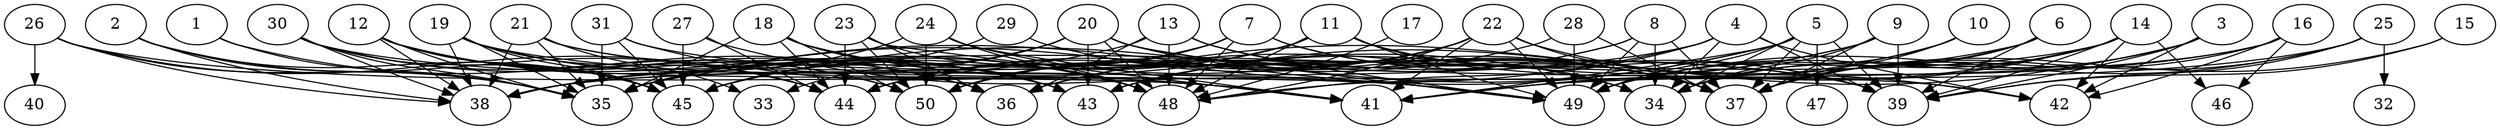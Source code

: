 // DAG automatically generated by daggen at Thu Oct  3 14:07:57 2019
// ./daggen --dot -n 50 --ccr 0.3 --fat 0.9 --regular 0.9 --density 0.5 --mindata 5242880 --maxdata 52428800 
digraph G {
  1 [size="160986453", alpha="0.08", expect_size="48295936"] 
  1 -> 35 [size ="48295936"]
  1 -> 36 [size ="48295936"]
  2 [size="81704960", alpha="0.14", expect_size="24511488"] 
  2 -> 35 [size ="24511488"]
  2 -> 38 [size ="24511488"]
  2 -> 44 [size ="24511488"]
  2 -> 45 [size ="24511488"]
  3 [size="111441920", alpha="0.10", expect_size="33432576"] 
  3 -> 34 [size ="33432576"]
  3 -> 36 [size ="33432576"]
  3 -> 39 [size ="33432576"]
  3 -> 42 [size ="33432576"]
  3 -> 49 [size ="33432576"]
  4 [size="163024213", alpha="0.15", expect_size="48907264"] 
  4 -> 34 [size ="48907264"]
  4 -> 35 [size ="48907264"]
  4 -> 38 [size ="48907264"]
  4 -> 39 [size ="48907264"]
  4 -> 42 [size ="48907264"]
  4 -> 48 [size ="48907264"]
  5 [size="162983253", alpha="0.14", expect_size="48894976"] 
  5 -> 34 [size ="48894976"]
  5 -> 35 [size ="48894976"]
  5 -> 37 [size ="48894976"]
  5 -> 39 [size ="48894976"]
  5 -> 41 [size ="48894976"]
  5 -> 45 [size ="48894976"]
  5 -> 47 [size ="48894976"]
  5 -> 49 [size ="48894976"]
  6 [size="112059733", alpha="0.06", expect_size="33617920"] 
  6 -> 37 [size ="33617920"]
  6 -> 38 [size ="33617920"]
  6 -> 39 [size ="33617920"]
  6 -> 49 [size ="33617920"]
  7 [size="18339840", alpha="0.11", expect_size="5501952"] 
  7 -> 37 [size ="5501952"]
  7 -> 39 [size ="5501952"]
  7 -> 44 [size ="5501952"]
  7 -> 45 [size ="5501952"]
  7 -> 48 [size ="5501952"]
  7 -> 50 [size ="5501952"]
  8 [size="95699627", alpha="0.15", expect_size="28709888"] 
  8 -> 34 [size ="28709888"]
  8 -> 36 [size ="28709888"]
  8 -> 37 [size ="28709888"]
  8 -> 49 [size ="28709888"]
  8 -> 50 [size ="28709888"]
  9 [size="113428480", alpha="0.04", expect_size="34028544"] 
  9 -> 34 [size ="34028544"]
  9 -> 36 [size ="34028544"]
  9 -> 37 [size ="34028544"]
  9 -> 39 [size ="34028544"]
  9 -> 43 [size ="34028544"]
  10 [size="142974293", alpha="0.09", expect_size="42892288"] 
  10 -> 34 [size ="42892288"]
  10 -> 37 [size ="42892288"]
  10 -> 41 [size ="42892288"]
  11 [size="34942293", alpha="0.12", expect_size="10482688"] 
  11 -> 34 [size ="10482688"]
  11 -> 39 [size ="10482688"]
  11 -> 44 [size ="10482688"]
  11 -> 45 [size ="10482688"]
  11 -> 48 [size ="10482688"]
  11 -> 49 [size ="10482688"]
  11 -> 50 [size ="10482688"]
  12 [size="100631893", alpha="0.10", expect_size="30189568"] 
  12 -> 35 [size ="30189568"]
  12 -> 36 [size ="30189568"]
  12 -> 38 [size ="30189568"]
  12 -> 43 [size ="30189568"]
  12 -> 45 [size ="30189568"]
  12 -> 48 [size ="30189568"]
  12 -> 50 [size ="30189568"]
  13 [size="50568533", alpha="0.05", expect_size="15170560"] 
  13 -> 35 [size ="15170560"]
  13 -> 36 [size ="15170560"]
  13 -> 37 [size ="15170560"]
  13 -> 48 [size ="15170560"]
  13 -> 49 [size ="15170560"]
  14 [size="130368853", alpha="0.09", expect_size="39110656"] 
  14 -> 37 [size ="39110656"]
  14 -> 39 [size ="39110656"]
  14 -> 41 [size ="39110656"]
  14 -> 42 [size ="39110656"]
  14 -> 43 [size ="39110656"]
  14 -> 44 [size ="39110656"]
  14 -> 46 [size ="39110656"]
  14 -> 49 [size ="39110656"]
  15 [size="88599893", alpha="0.14", expect_size="26579968"] 
  15 -> 37 [size ="26579968"]
  15 -> 39 [size ="26579968"]
  16 [size="43530240", alpha="0.16", expect_size="13059072"] 
  16 -> 35 [size ="13059072"]
  16 -> 37 [size ="13059072"]
  16 -> 41 [size ="13059072"]
  16 -> 42 [size ="13059072"]
  16 -> 46 [size ="13059072"]
  17 [size="89060693", alpha="0.13", expect_size="26718208"] 
  17 -> 48 [size ="26718208"]
  18 [size="18097493", alpha="0.17", expect_size="5429248"] 
  18 -> 34 [size ="5429248"]
  18 -> 35 [size ="5429248"]
  18 -> 43 [size ="5429248"]
  18 -> 44 [size ="5429248"]
  18 -> 48 [size ="5429248"]
  18 -> 50 [size ="5429248"]
  19 [size="138850987", alpha="0.09", expect_size="41655296"] 
  19 -> 35 [size ="41655296"]
  19 -> 38 [size ="41655296"]
  19 -> 43 [size ="41655296"]
  19 -> 44 [size ="41655296"]
  19 -> 45 [size ="41655296"]
  19 -> 48 [size ="41655296"]
  19 -> 49 [size ="41655296"]
  20 [size="167584427", alpha="0.08", expect_size="50275328"] 
  20 -> 33 [size ="50275328"]
  20 -> 37 [size ="50275328"]
  20 -> 38 [size ="50275328"]
  20 -> 42 [size ="50275328"]
  20 -> 43 [size ="50275328"]
  20 -> 45 [size ="50275328"]
  20 -> 48 [size ="50275328"]
  20 -> 49 [size ="50275328"]
  21 [size="81298773", alpha="0.06", expect_size="24389632"] 
  21 -> 33 [size ="24389632"]
  21 -> 35 [size ="24389632"]
  21 -> 38 [size ="24389632"]
  21 -> 39 [size ="24389632"]
  21 -> 49 [size ="24389632"]
  22 [size="174049280", alpha="0.12", expect_size="52214784"] 
  22 -> 37 [size ="52214784"]
  22 -> 41 [size ="52214784"]
  22 -> 42 [size ="52214784"]
  22 -> 43 [size ="52214784"]
  22 -> 44 [size ="52214784"]
  22 -> 48 [size ="52214784"]
  22 -> 49 [size ="52214784"]
  22 -> 50 [size ="52214784"]
  23 [size="97355093", alpha="0.11", expect_size="29206528"] 
  23 -> 36 [size ="29206528"]
  23 -> 41 [size ="29206528"]
  23 -> 44 [size ="29206528"]
  23 -> 48 [size ="29206528"]
  23 -> 50 [size ="29206528"]
  24 [size="138151253", alpha="0.07", expect_size="41445376"] 
  24 -> 37 [size ="41445376"]
  24 -> 38 [size ="41445376"]
  24 -> 41 [size ="41445376"]
  24 -> 48 [size ="41445376"]
  24 -> 50 [size ="41445376"]
  25 [size="55453013", alpha="0.02", expect_size="16635904"] 
  25 -> 32 [size ="16635904"]
  25 -> 37 [size ="16635904"]
  25 -> 39 [size ="16635904"]
  25 -> 48 [size ="16635904"]
  25 -> 49 [size ="16635904"]
  26 [size="162406400", alpha="0.09", expect_size="48721920"] 
  26 -> 35 [size ="48721920"]
  26 -> 38 [size ="48721920"]
  26 -> 40 [size ="48721920"]
  26 -> 41 [size ="48721920"]
  26 -> 44 [size ="48721920"]
  27 [size="132976640", alpha="0.17", expect_size="39892992"] 
  27 -> 44 [size ="39892992"]
  27 -> 45 [size ="39892992"]
  27 -> 49 [size ="39892992"]
  28 [size="77469013", alpha="0.14", expect_size="23240704"] 
  28 -> 37 [size ="23240704"]
  28 -> 44 [size ="23240704"]
  28 -> 49 [size ="23240704"]
  29 [size="52879360", alpha="0.03", expect_size="15863808"] 
  29 -> 35 [size ="15863808"]
  29 -> 37 [size ="15863808"]
  30 [size="120108373", alpha="0.09", expect_size="36032512"] 
  30 -> 35 [size ="36032512"]
  30 -> 36 [size ="36032512"]
  30 -> 38 [size ="36032512"]
  30 -> 41 [size ="36032512"]
  30 -> 45 [size ="36032512"]
  30 -> 50 [size ="36032512"]
  31 [size="28101973", alpha="0.16", expect_size="8430592"] 
  31 -> 35 [size ="8430592"]
  31 -> 39 [size ="8430592"]
  31 -> 41 [size ="8430592"]
  31 -> 45 [size ="8430592"]
  32 [size="77653333", alpha="0.14", expect_size="23296000"] 
  33 [size="18418347", alpha="0.17", expect_size="5525504"] 
  34 [size="101655893", alpha="0.14", expect_size="30496768"] 
  35 [size="158341120", alpha="0.19", expect_size="47502336"] 
  36 [size="19408213", alpha="0.08", expect_size="5822464"] 
  37 [size="94016853", alpha="0.07", expect_size="28205056"] 
  38 [size="68457813", alpha="0.05", expect_size="20537344"] 
  39 [size="20957867", alpha="0.19", expect_size="6287360"] 
  40 [size="47469227", alpha="0.11", expect_size="14240768"] 
  41 [size="116203520", alpha="0.12", expect_size="34861056"] 
  42 [size="87347200", alpha="0.13", expect_size="26204160"] 
  43 [size="44052480", alpha="0.04", expect_size="13215744"] 
  44 [size="19415040", alpha="0.10", expect_size="5824512"] 
  45 [size="126327467", alpha="0.02", expect_size="37898240"] 
  46 [size="121347413", alpha="0.11", expect_size="36404224"] 
  47 [size="30525440", alpha="0.15", expect_size="9157632"] 
  48 [size="82735787", alpha="0.07", expect_size="24820736"] 
  49 [size="121320107", alpha="0.04", expect_size="36396032"] 
  50 [size="110359893", alpha="0.13", expect_size="33107968"] 
}
